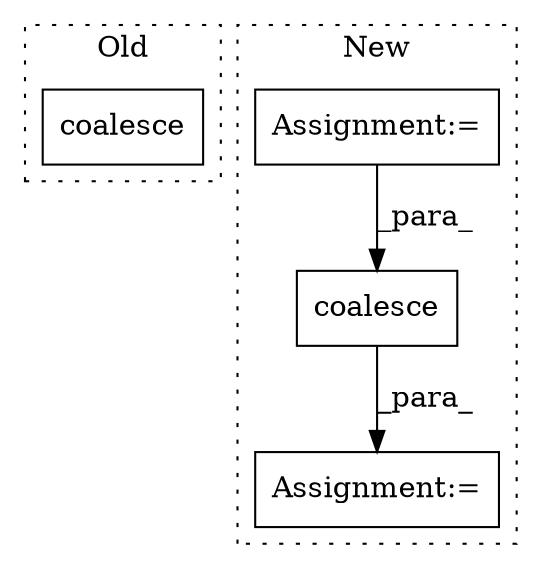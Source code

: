 digraph G {
subgraph cluster0 {
1 [label="coalesce" a="32" s="456,501" l="9,1" shape="box"];
label = "Old";
style="dotted";
}
subgraph cluster1 {
2 [label="coalesce" a="32" s="497,546" l="9,1" shape="box"];
3 [label="Assignment:=" a="7" s="296" l="1" shape="box"];
4 [label="Assignment:=" a="7" s="495" l="2" shape="box"];
label = "New";
style="dotted";
}
2 -> 4 [label="_para_"];
3 -> 2 [label="_para_"];
}